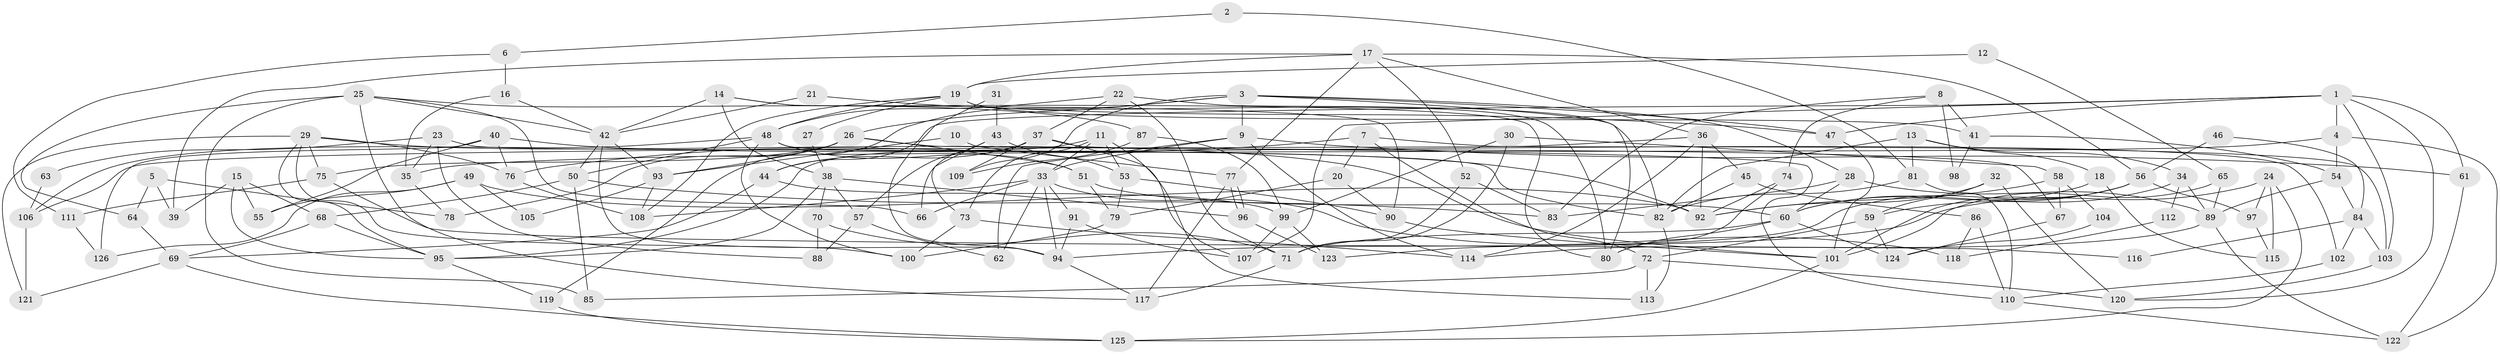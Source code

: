 // Generated by graph-tools (version 1.1) at 2025/15/03/09/25 04:15:08]
// undirected, 126 vertices, 252 edges
graph export_dot {
graph [start="1"]
  node [color=gray90,style=filled];
  1;
  2;
  3;
  4;
  5;
  6;
  7;
  8;
  9;
  10;
  11;
  12;
  13;
  14;
  15;
  16;
  17;
  18;
  19;
  20;
  21;
  22;
  23;
  24;
  25;
  26;
  27;
  28;
  29;
  30;
  31;
  32;
  33;
  34;
  35;
  36;
  37;
  38;
  39;
  40;
  41;
  42;
  43;
  44;
  45;
  46;
  47;
  48;
  49;
  50;
  51;
  52;
  53;
  54;
  55;
  56;
  57;
  58;
  59;
  60;
  61;
  62;
  63;
  64;
  65;
  66;
  67;
  68;
  69;
  70;
  71;
  72;
  73;
  74;
  75;
  76;
  77;
  78;
  79;
  80;
  81;
  82;
  83;
  84;
  85;
  86;
  87;
  88;
  89;
  90;
  91;
  92;
  93;
  94;
  95;
  96;
  97;
  98;
  99;
  100;
  101;
  102;
  103;
  104;
  105;
  106;
  107;
  108;
  109;
  110;
  111;
  112;
  113;
  114;
  115;
  116;
  117;
  118;
  119;
  120;
  121;
  122;
  123;
  124;
  125;
  126;
  1 -- 120;
  1 -- 47;
  1 -- 4;
  1 -- 44;
  1 -- 61;
  1 -- 103;
  1 -- 107;
  2 -- 6;
  2 -- 81;
  3 -- 28;
  3 -- 9;
  3 -- 26;
  3 -- 47;
  3 -- 80;
  3 -- 109;
  3 -- 119;
  4 -- 54;
  4 -- 35;
  4 -- 122;
  5 -- 39;
  5 -- 64;
  5 -- 78;
  6 -- 111;
  6 -- 16;
  7 -- 76;
  7 -- 72;
  7 -- 20;
  7 -- 103;
  8 -- 41;
  8 -- 83;
  8 -- 74;
  8 -- 98;
  9 -- 61;
  9 -- 114;
  9 -- 33;
  9 -- 62;
  10 -- 93;
  10 -- 77;
  11 -- 53;
  11 -- 33;
  11 -- 73;
  11 -- 95;
  11 -- 113;
  12 -- 65;
  12 -- 19;
  13 -- 82;
  13 -- 81;
  13 -- 18;
  13 -- 34;
  14 -- 38;
  14 -- 80;
  14 -- 42;
  14 -- 90;
  15 -- 68;
  15 -- 95;
  15 -- 39;
  15 -- 55;
  16 -- 42;
  16 -- 35;
  17 -- 56;
  17 -- 77;
  17 -- 19;
  17 -- 36;
  17 -- 39;
  17 -- 52;
  18 -- 60;
  18 -- 115;
  19 -- 108;
  19 -- 27;
  19 -- 41;
  19 -- 48;
  19 -- 80;
  20 -- 90;
  20 -- 79;
  21 -- 42;
  21 -- 47;
  22 -- 71;
  22 -- 48;
  22 -- 37;
  22 -- 82;
  23 -- 35;
  23 -- 88;
  23 -- 63;
  23 -- 82;
  24 -- 125;
  24 -- 94;
  24 -- 97;
  24 -- 115;
  25 -- 42;
  25 -- 66;
  25 -- 64;
  25 -- 85;
  25 -- 87;
  25 -- 117;
  26 -- 51;
  26 -- 75;
  26 -- 78;
  26 -- 93;
  26 -- 110;
  27 -- 38;
  28 -- 60;
  28 -- 83;
  28 -- 89;
  29 -- 100;
  29 -- 95;
  29 -- 75;
  29 -- 76;
  29 -- 101;
  29 -- 121;
  30 -- 71;
  30 -- 99;
  30 -- 58;
  31 -- 43;
  31 -- 94;
  32 -- 59;
  32 -- 92;
  32 -- 120;
  33 -- 91;
  33 -- 62;
  33 -- 66;
  33 -- 94;
  33 -- 108;
  33 -- 118;
  34 -- 59;
  34 -- 89;
  34 -- 112;
  35 -- 78;
  36 -- 114;
  36 -- 45;
  36 -- 92;
  36 -- 106;
  37 -- 44;
  37 -- 66;
  37 -- 67;
  37 -- 107;
  37 -- 109;
  38 -- 96;
  38 -- 95;
  38 -- 57;
  38 -- 70;
  40 -- 76;
  40 -- 92;
  40 -- 55;
  40 -- 126;
  41 -- 54;
  41 -- 98;
  42 -- 50;
  42 -- 93;
  42 -- 94;
  43 -- 57;
  43 -- 73;
  43 -- 53;
  44 -- 99;
  44 -- 69;
  45 -- 82;
  45 -- 86;
  46 -- 56;
  46 -- 84;
  47 -- 101;
  48 -- 106;
  48 -- 50;
  48 -- 51;
  48 -- 100;
  48 -- 102;
  49 -- 92;
  49 -- 55;
  49 -- 105;
  49 -- 126;
  50 -- 85;
  50 -- 68;
  50 -- 83;
  51 -- 60;
  51 -- 79;
  52 -- 71;
  52 -- 83;
  53 -- 79;
  53 -- 90;
  54 -- 84;
  54 -- 89;
  56 -- 101;
  56 -- 97;
  56 -- 60;
  56 -- 123;
  57 -- 62;
  57 -- 88;
  58 -- 92;
  58 -- 67;
  58 -- 104;
  59 -- 72;
  59 -- 124;
  60 -- 80;
  60 -- 71;
  60 -- 124;
  61 -- 122;
  63 -- 106;
  64 -- 69;
  65 -- 89;
  65 -- 101;
  67 -- 124;
  68 -- 69;
  68 -- 95;
  69 -- 125;
  69 -- 121;
  70 -- 71;
  70 -- 88;
  71 -- 117;
  72 -- 120;
  72 -- 113;
  72 -- 85;
  73 -- 100;
  73 -- 114;
  74 -- 80;
  74 -- 92;
  75 -- 111;
  75 -- 116;
  76 -- 108;
  77 -- 96;
  77 -- 96;
  77 -- 117;
  79 -- 100;
  81 -- 110;
  81 -- 82;
  82 -- 113;
  84 -- 103;
  84 -- 102;
  84 -- 116;
  86 -- 110;
  86 -- 118;
  87 -- 109;
  87 -- 99;
  89 -- 114;
  89 -- 122;
  90 -- 101;
  91 -- 94;
  91 -- 107;
  93 -- 105;
  93 -- 108;
  94 -- 117;
  95 -- 119;
  96 -- 123;
  97 -- 115;
  99 -- 107;
  99 -- 123;
  101 -- 125;
  102 -- 110;
  103 -- 120;
  104 -- 124;
  106 -- 121;
  110 -- 122;
  111 -- 126;
  112 -- 118;
  119 -- 125;
}

